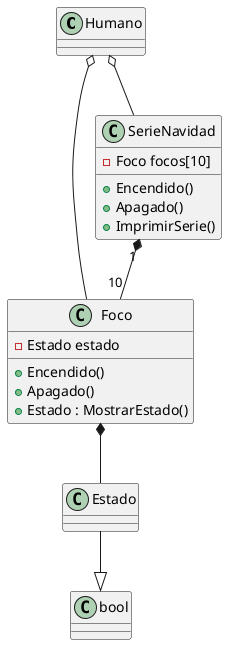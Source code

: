 @startuml
Class Humano
Class Estado
class Foco{
    -Estado estado
    +Encendido()
    +Apagado()
    +Estado : MostrarEstado()
}

Class SerieNavidad{
    - Foco focos[10]
    +Encendido()
    +Apagado()
    +ImprimirSerie()
}

Humano o-- Foco
Foco *-- Estado
Estado --|> bool
Humano o-- SerieNavidad
SerieNavidad "1" *-- "10" Foco 

@enduml

10objetos del tipo foco en serienavisa